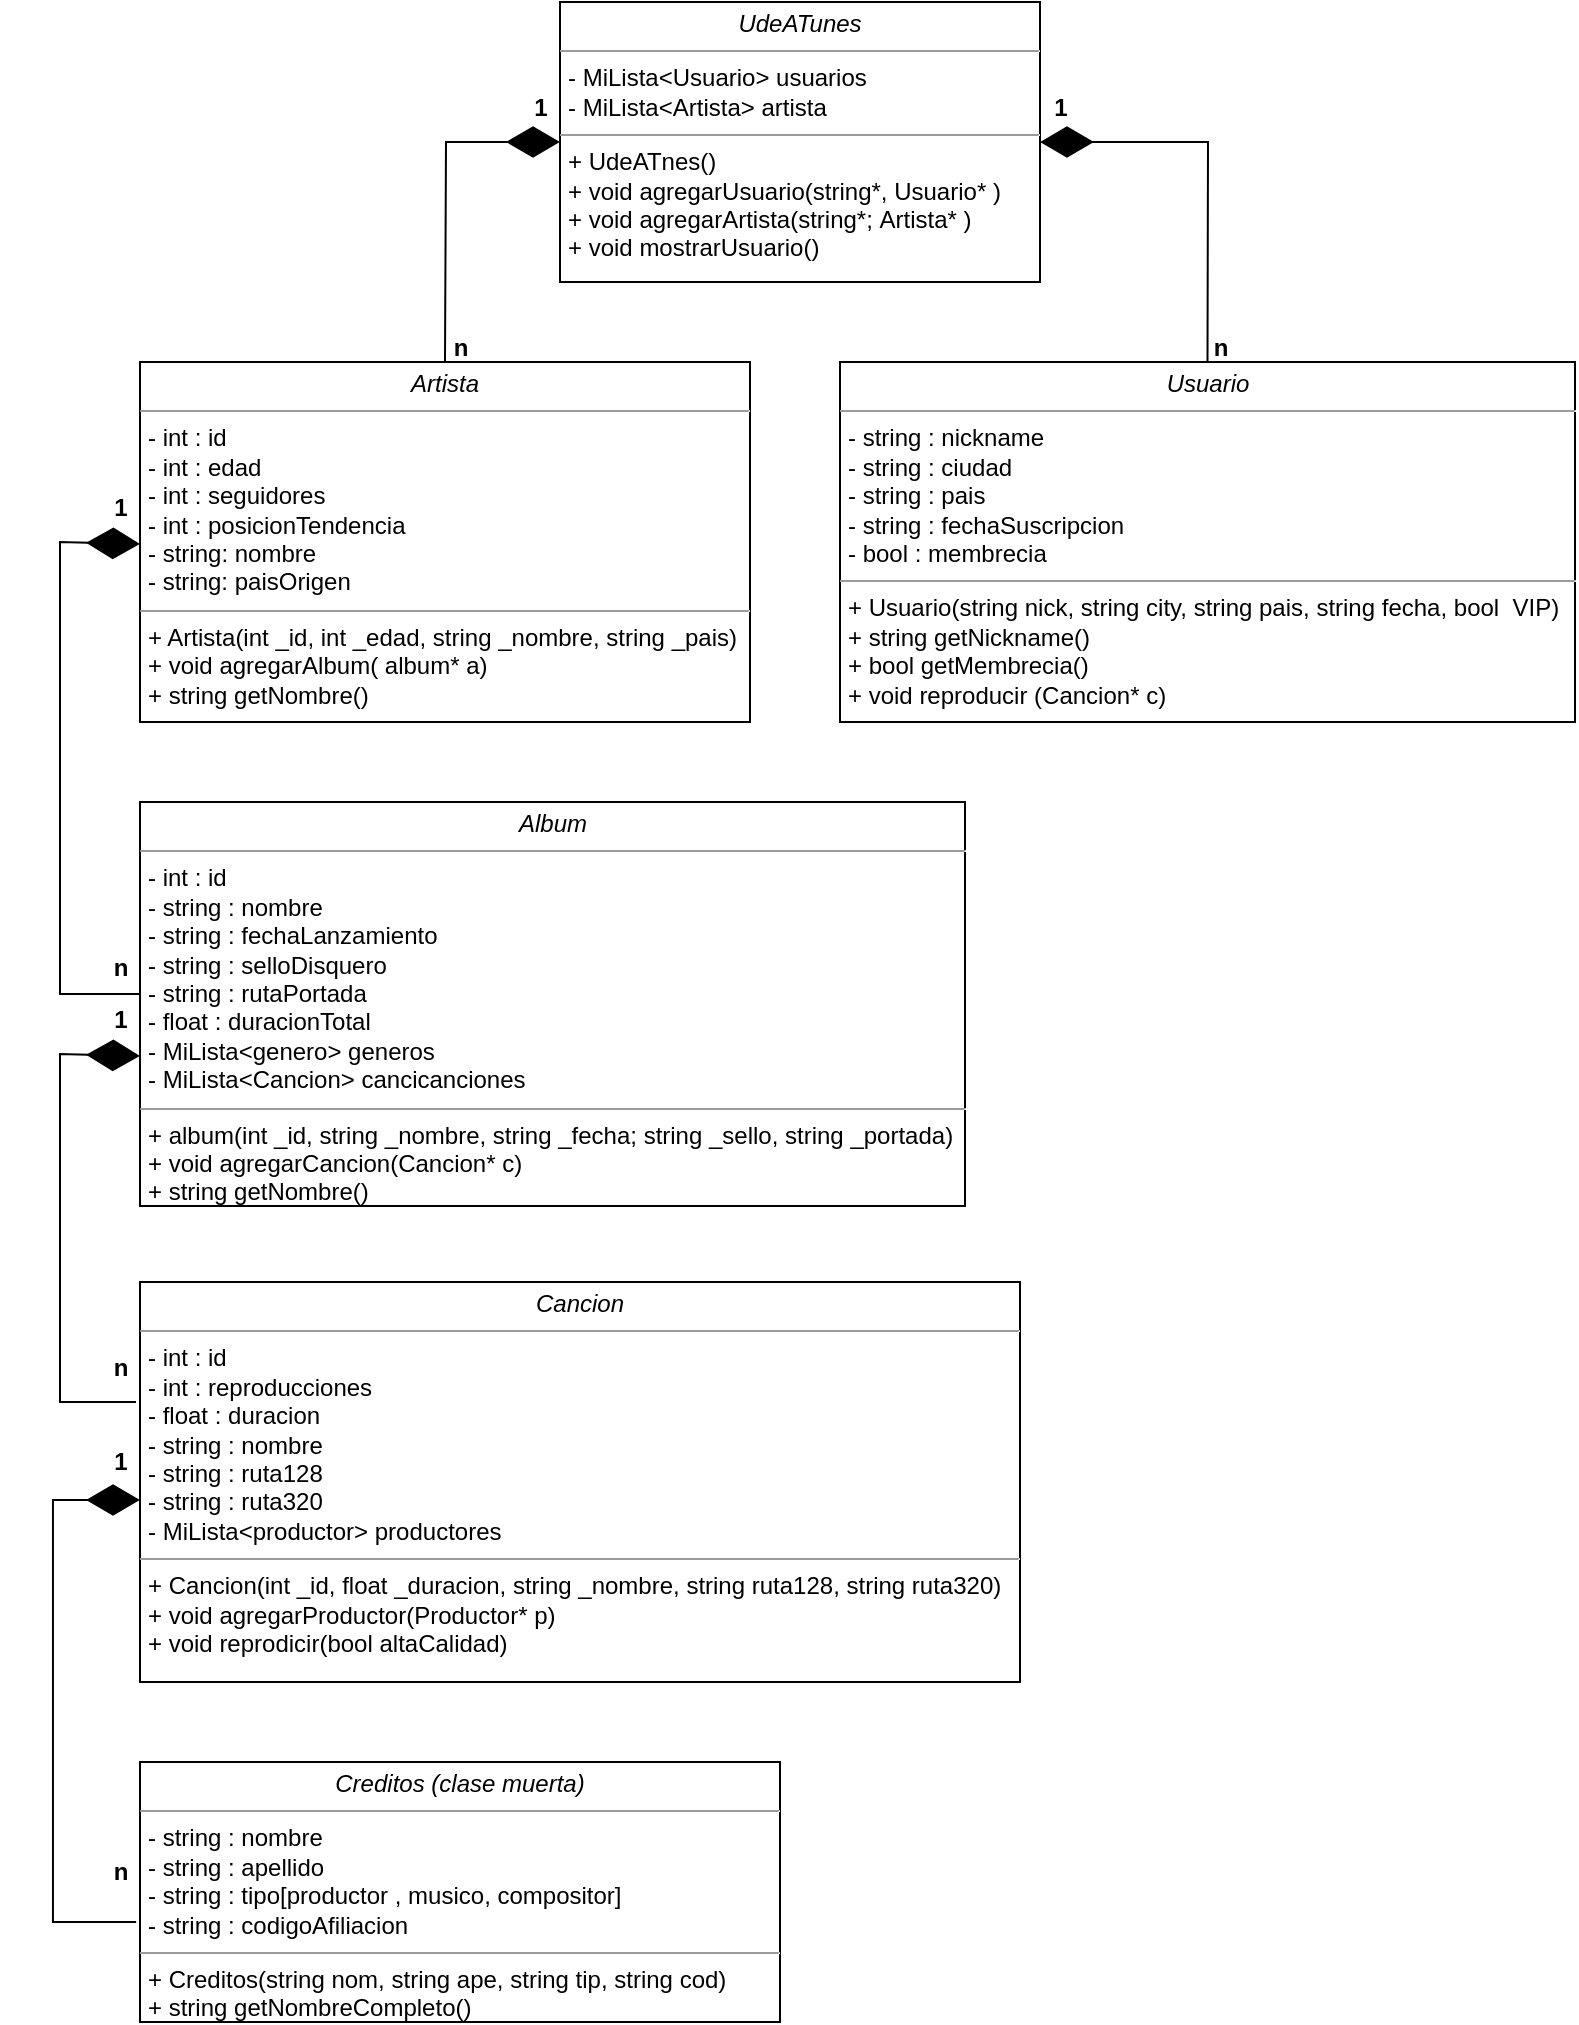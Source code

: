 <mxfile version="28.2.5">
  <diagram name="Page-1" id="c4acf3e9-155e-7222-9cf6-157b1a14988f">
    <mxGraphModel dx="1665" dy="841" grid="1" gridSize="10" guides="1" tooltips="1" connect="1" arrows="1" fold="1" page="1" pageScale="1" pageWidth="850" pageHeight="1100" background="none" math="0" shadow="0">
      <root>
        <mxCell id="0" />
        <mxCell id="1" parent="0" />
        <mxCell id="5d2195bd80daf111-18" value="&lt;p style=&quot;margin:0px;margin-top:4px;text-align:center;&quot;&gt;&lt;i&gt;Artista&lt;/i&gt;&lt;/p&gt;&lt;hr size=&quot;1&quot;&gt;&lt;p style=&quot;margin:0px;margin-left:4px;&quot;&gt;- int : id&lt;br&gt;&lt;/p&gt;&lt;p style=&quot;margin:0px;margin-left:4px;&quot;&gt;- int : edad&lt;/p&gt;&lt;p style=&quot;margin:0px;margin-left:4px;&quot;&gt;- int : seguidores&amp;nbsp;&lt;/p&gt;&lt;p style=&quot;margin:0px;margin-left:4px;&quot;&gt;- int : posicionTendencia&lt;/p&gt;&lt;p style=&quot;margin:0px;margin-left:4px;&quot;&gt;- string&lt;span style=&quot;background-color: transparent; color: light-dark(rgb(0, 0, 0), rgb(255, 255, 255));&quot;&gt;: nombre&lt;/span&gt;&lt;/p&gt;&lt;p style=&quot;margin:0px;margin-left:4px;&quot;&gt;- string: paisOrigen&lt;/p&gt;&lt;hr size=&quot;1&quot;&gt;&lt;p style=&quot;margin:0px;margin-left:4px;&quot;&gt;+ Artista(int _id,&amp;nbsp;&lt;span style=&quot;background-color: transparent; color: light-dark(rgb(0, 0, 0), rgb(255, 255, 255));&quot;&gt;int _edad,&amp;nbsp;&lt;/span&gt;&lt;span style=&quot;background-color: transparent; color: light-dark(rgb(0, 0, 0), rgb(255, 255, 255));&quot;&gt;string _&lt;/span&gt;&lt;span style=&quot;background-color: transparent; color: light-dark(rgb(0, 0, 0), rgb(255, 255, 255));&quot;&gt;nombre, string _pais)&lt;/span&gt;&lt;/p&gt;&lt;p style=&quot;margin:0px;margin-left:4px;&quot;&gt;&lt;span style=&quot;background-color: transparent; color: light-dark(rgb(0, 0, 0), rgb(255, 255, 255));&quot;&gt;+ void agregarAlbum( album* a)&lt;/span&gt;&lt;/p&gt;&lt;p style=&quot;margin:0px;margin-left:4px;&quot;&gt;+ string getNombre()&lt;/p&gt;" style="verticalAlign=top;align=left;overflow=fill;fontSize=12;fontFamily=Helvetica;html=1;rounded=0;shadow=0;comic=0;labelBackgroundColor=none;strokeWidth=1" parent="1" vertex="1">
          <mxGeometry x="90" y="200" width="305" height="180" as="geometry" />
        </mxCell>
        <mxCell id="5d2195bd80daf111-19" value="&lt;p style=&quot;margin:0px;margin-top:4px;text-align:center;&quot;&gt;&lt;i&gt;Usuario&lt;/i&gt;&lt;/p&gt;&lt;hr size=&quot;1&quot;&gt;&lt;p style=&quot;margin:0px;margin-left:4px;&quot;&gt;- string : nickname&amp;nbsp;&lt;/p&gt;&lt;p style=&quot;margin:0px;margin-left:4px;&quot;&gt;- string : ciudad&lt;/p&gt;&lt;p style=&quot;margin:0px;margin-left:4px;&quot;&gt;- string : pais&lt;/p&gt;&lt;p style=&quot;margin:0px;margin-left:4px;&quot;&gt;- string : fechaSuscripcion&lt;/p&gt;&lt;p style=&quot;margin:0px;margin-left:4px;&quot;&gt;- bool : membrecia&lt;/p&gt;&lt;hr size=&quot;1&quot;&gt;&lt;p style=&quot;margin:0px;margin-left:4px;&quot;&gt;+ Usuario(string nick, string city, string pais, string fecha, bool&amp;nbsp; VIP)&lt;/p&gt;&lt;p style=&quot;margin:0px;margin-left:4px;&quot;&gt;+ string getNickname()&lt;/p&gt;&lt;p style=&quot;margin:0px;margin-left:4px;&quot;&gt;+ bool getM&lt;span style=&quot;background-color: transparent; color: light-dark(rgb(0, 0, 0), rgb(255, 255, 255));&quot;&gt;embrecia&lt;/span&gt;&lt;span style=&quot;background-color: transparent; color: light-dark(rgb(0, 0, 0), rgb(255, 255, 255));&quot;&gt;()&lt;/span&gt;&lt;/p&gt;&lt;p style=&quot;margin:0px;margin-left:4px;&quot;&gt;+ void reproducir (Cancion* c)&lt;/p&gt;" style="verticalAlign=top;align=left;overflow=fill;fontSize=12;fontFamily=Helvetica;html=1;rounded=0;shadow=0;comic=0;labelBackgroundColor=none;strokeWidth=1" parent="1" vertex="1">
          <mxGeometry x="440" y="200" width="367.5" height="180" as="geometry" />
        </mxCell>
        <mxCell id="5d2195bd80daf111-20" value="&lt;p style=&quot;margin:0px;margin-top:4px;text-align:center;&quot;&gt;&lt;i&gt;Album&lt;/i&gt;&lt;/p&gt;&lt;hr size=&quot;1&quot;&gt;&lt;p style=&quot;margin:0px;margin-left:4px;&quot;&gt;- int : id&lt;/p&gt;&lt;p style=&quot;margin:0px;margin-left:4px;&quot;&gt;- string : nombre&lt;/p&gt;&lt;p style=&quot;margin:0px;margin-left:4px;&quot;&gt;- string : fechaLanzamiento&lt;/p&gt;&lt;p style=&quot;margin:0px;margin-left:4px;&quot;&gt;- string : selloDisquero&lt;/p&gt;&lt;p style=&quot;margin:0px;margin-left:4px;&quot;&gt;- string : rutaPortada&lt;/p&gt;&lt;p style=&quot;margin:0px;margin-left:4px;&quot;&gt;- float : duracionTotal&lt;/p&gt;&lt;p style=&quot;margin:0px;margin-left:4px;&quot;&gt;- MiLista&amp;lt;genero&amp;gt; generos&lt;/p&gt;&lt;p style=&quot;margin:0px;margin-left:4px;&quot;&gt;- MiLista&amp;lt;Cancion&amp;gt; cancicanciones&lt;/p&gt;&lt;hr size=&quot;1&quot;&gt;&lt;p style=&quot;margin:0px;margin-left:4px;&quot;&gt;+ album(int _id,&amp;nbsp;&lt;span style=&quot;background-color: transparent; color: light-dark(rgb(0, 0, 0), rgb(255, 255, 255));&quot;&gt;string _nombre,&lt;/span&gt;&lt;span style=&quot;background-color: transparent; color: light-dark(rgb(0, 0, 0), rgb(255, 255, 255));&quot;&gt;&amp;nbsp;string _fecha; &lt;/span&gt;&lt;span style=&quot;background-color: transparent; color: light-dark(rgb(0, 0, 0), rgb(255, 255, 255));&quot;&gt;string _sello,&amp;nbsp;&lt;/span&gt;&lt;span style=&quot;background-color: transparent; color: light-dark(rgb(0, 0, 0), rgb(255, 255, 255));&quot;&gt;string _portada)&lt;/span&gt;&lt;/p&gt;&lt;p style=&quot;margin: 0px 0px 0px 4px;&quot;&gt;+ void agregarCancion(Cancion* c)&lt;/p&gt;&lt;p style=&quot;margin: 0px 0px 0px 4px;&quot;&gt;+ string getNombre()&lt;/p&gt;" style="verticalAlign=top;align=left;overflow=fill;fontSize=12;fontFamily=Helvetica;html=1;rounded=0;shadow=0;comic=0;labelBackgroundColor=none;strokeWidth=1" parent="1" vertex="1">
          <mxGeometry x="90" y="420" width="412.5" height="202" as="geometry" />
        </mxCell>
        <mxCell id="kEO1N2rS-5H2nuJ377hE-1" value="&lt;p style=&quot;margin:0px;margin-top:4px;text-align:center;&quot;&gt;&lt;i&gt;Creditos (clase muerta)&lt;/i&gt;&lt;/p&gt;&lt;hr size=&quot;1&quot;&gt;&lt;p style=&quot;margin:0px;margin-left:4px;&quot;&gt;- string : nombre&lt;/p&gt;&lt;p style=&quot;margin:0px;margin-left:4px;&quot;&gt;&lt;span style=&quot;background-color: transparent; color: light-dark(rgb(0, 0, 0), rgb(255, 255, 255));&quot;&gt;- string : apellido&lt;/span&gt;&lt;/p&gt;&lt;p style=&quot;margin:0px;margin-left:4px;&quot;&gt;&lt;span style=&quot;background-color: transparent; color: light-dark(rgb(0, 0, 0), rgb(255, 255, 255));&quot;&gt;- string : tipo[productor , musico, compositor]&lt;/span&gt;&lt;/p&gt;&lt;p style=&quot;margin:0px;margin-left:4px;&quot;&gt;&lt;span style=&quot;background-color: transparent; color: light-dark(rgb(0, 0, 0), rgb(255, 255, 255));&quot;&gt;- string : codigoAfiliacion&lt;/span&gt;&lt;span style=&quot;background-color: transparent; color: light-dark(rgb(0, 0, 0), rgb(255, 255, 255));&quot;&gt;&amp;nbsp;&lt;/span&gt;&lt;/p&gt;&lt;hr size=&quot;1&quot;&gt;&lt;p style=&quot;margin:0px;margin-left:4px;&quot;&gt;+ Creditos(&lt;span style=&quot;background-color: transparent; color: light-dark(rgb(0, 0, 0), rgb(255, 255, 255));&quot;&gt;string nom,&amp;nbsp;&lt;/span&gt;&lt;span style=&quot;background-color: transparent; color: light-dark(rgb(0, 0, 0), rgb(255, 255, 255));&quot;&gt;string ape,&amp;nbsp;&lt;/span&gt;&lt;span style=&quot;background-color: transparent; color: light-dark(rgb(0, 0, 0), rgb(255, 255, 255));&quot;&gt;string tip,&amp;nbsp;&lt;/span&gt;&lt;span style=&quot;background-color: transparent; color: light-dark(rgb(0, 0, 0), rgb(255, 255, 255));&quot;&gt;string cod&lt;/span&gt;&lt;span style=&quot;background-color: transparent; color: light-dark(rgb(0, 0, 0), rgb(255, 255, 255));&quot;&gt;)&lt;/span&gt;&lt;/p&gt;&lt;p style=&quot;margin:0px;margin-left:4px;&quot;&gt;&lt;span style=&quot;background-color: transparent; color: light-dark(rgb(0, 0, 0), rgb(255, 255, 255));&quot;&gt;+ string getNombreCompleto()&lt;/span&gt;&lt;/p&gt;" style="verticalAlign=top;align=left;overflow=fill;fontSize=12;fontFamily=Helvetica;html=1;rounded=0;shadow=0;comic=0;labelBackgroundColor=none;strokeWidth=1" parent="1" vertex="1">
          <mxGeometry x="90" y="900" width="320" height="130" as="geometry" />
        </mxCell>
        <mxCell id="kEO1N2rS-5H2nuJ377hE-2" value="&lt;p style=&quot;margin:0px;margin-top:4px;text-align:center;&quot;&gt;&lt;i&gt;Cancion&lt;/i&gt;&lt;/p&gt;&lt;hr size=&quot;1&quot;&gt;&lt;p style=&quot;margin:0px;margin-left:4px;&quot;&gt;- int : id&amp;nbsp;&lt;/p&gt;&lt;p style=&quot;margin:0px;margin-left:4px;&quot;&gt;- int : reproducciones&lt;/p&gt;&lt;p style=&quot;margin:0px;margin-left:4px;&quot;&gt;- float : duracion&lt;/p&gt;&lt;p style=&quot;margin:0px;margin-left:4px;&quot;&gt;- string : nombre&lt;/p&gt;&lt;p style=&quot;margin:0px;margin-left:4px;&quot;&gt;- string : ruta128&lt;/p&gt;&lt;p style=&quot;margin:0px;margin-left:4px;&quot;&gt;- string : ruta320&lt;/p&gt;&lt;p style=&quot;margin:0px;margin-left:4px;&quot;&gt;- MiLista&amp;lt;productor&amp;gt; productores&lt;/p&gt;&lt;hr size=&quot;1&quot;&gt;&lt;p style=&quot;margin:0px;margin-left:4px;&quot;&gt;+ Cancion(&lt;span style=&quot;background-color: transparent; color: light-dark(rgb(0, 0, 0), rgb(255, 255, 255));&quot;&gt;int _id,&amp;nbsp;&lt;/span&gt;&lt;span style=&quot;background-color: transparent; color: light-dark(rgb(0, 0, 0), rgb(255, 255, 255));&quot;&gt;float _duracion,&lt;/span&gt;&lt;span style=&quot;background-color: transparent; color: light-dark(rgb(0, 0, 0), rgb(255, 255, 255));&quot;&gt;&amp;nbsp;string _nombre,&amp;nbsp;&lt;/span&gt;&lt;span style=&quot;background-color: transparent; color: light-dark(rgb(0, 0, 0), rgb(255, 255, 255));&quot;&gt;string ruta128,&lt;/span&gt;&lt;span style=&quot;background-color: transparent; color: light-dark(rgb(0, 0, 0), rgb(255, 255, 255));&quot;&gt;&amp;nbsp;string ruta320)&lt;/span&gt;&lt;/p&gt;&lt;p style=&quot;margin:0px;margin-left:4px;&quot;&gt;&lt;span style=&quot;background-color: transparent; color: light-dark(rgb(0, 0, 0), rgb(255, 255, 255));&quot;&gt;+ void agregarProductor(Productor* p)&lt;/span&gt;&lt;/p&gt;&lt;p style=&quot;margin:0px;margin-left:4px;&quot;&gt;&lt;span style=&quot;background-color: transparent; color: light-dark(rgb(0, 0, 0), rgb(255, 255, 255));&quot;&gt;+ void reprodicir(bool altaCalidad)&lt;/span&gt;&lt;/p&gt;" style="verticalAlign=top;align=left;overflow=fill;fontSize=12;fontFamily=Helvetica;html=1;rounded=0;shadow=0;comic=0;labelBackgroundColor=none;strokeWidth=1" parent="1" vertex="1">
          <mxGeometry x="90" y="660" width="440" height="200" as="geometry" />
        </mxCell>
        <mxCell id="kEO1N2rS-5H2nuJ377hE-3" value="&lt;p style=&quot;margin:0px;margin-top:4px;text-align:center;&quot;&gt;&lt;i&gt;UdeATunes&lt;/i&gt;&lt;/p&gt;&lt;hr size=&quot;1&quot;&gt;&lt;p style=&quot;margin:0px;margin-left:4px;&quot;&gt;- MiLista&amp;lt;Usuario&amp;gt; usuarios&lt;/p&gt;&lt;p style=&quot;margin:0px;margin-left:4px;&quot;&gt;-&amp;nbsp;&lt;span style=&quot;background-color: transparent; color: light-dark(rgb(0, 0, 0), rgb(255, 255, 255));&quot;&gt;MiLista&amp;lt;Artista&amp;gt; artista&lt;/span&gt;&lt;/p&gt;&lt;hr size=&quot;1&quot;&gt;&lt;p style=&quot;margin:0px;margin-left:4px;&quot;&gt;+ UdeATnes()&lt;/p&gt;&lt;p style=&quot;margin:0px;margin-left:4px;&quot;&gt;+ void agregarUsuario(&lt;span style=&quot;background-color: transparent; color: light-dark(rgb(0, 0, 0), rgb(255, 255, 255));&quot;&gt;string*,&amp;nbsp;&lt;/span&gt;&lt;span style=&quot;background-color: transparent; color: light-dark(rgb(0, 0, 0), rgb(255, 255, 255));&quot;&gt;Usuario* )&lt;/span&gt;&lt;/p&gt;&lt;p style=&quot;margin:0px;margin-left:4px;&quot;&gt;+ void&amp;nbsp;&lt;span style=&quot;background-color: transparent; color: light-dark(rgb(0, 0, 0), rgb(255, 255, 255));&quot;&gt;agregarArtista(string*;&amp;nbsp;&lt;/span&gt;&lt;span style=&quot;background-color: transparent; color: light-dark(rgb(0, 0, 0), rgb(255, 255, 255));&quot;&gt;Artista*&lt;/span&gt;&lt;span style=&quot;background-color: transparent; color: light-dark(rgb(0, 0, 0), rgb(255, 255, 255));&quot;&gt;&amp;nbsp;)&lt;/span&gt;&lt;/p&gt;&lt;p style=&quot;margin:0px;margin-left:4px;&quot;&gt;&lt;span style=&quot;background-color: transparent; color: light-dark(rgb(0, 0, 0), rgb(255, 255, 255));&quot;&gt;+ void mostrarUsuario()&lt;/span&gt;&lt;/p&gt;&lt;p style=&quot;margin:0px;margin-left:4px;&quot;&gt;&lt;span style=&quot;background-color: transparent; color: light-dark(rgb(0, 0, 0), rgb(255, 255, 255));&quot;&gt;&lt;br&gt;&lt;/span&gt;&lt;/p&gt;" style="verticalAlign=top;align=left;overflow=fill;fontSize=12;fontFamily=Helvetica;html=1;rounded=0;shadow=0;comic=0;labelBackgroundColor=none;strokeWidth=1" parent="1" vertex="1">
          <mxGeometry x="300" y="20" width="240" height="140" as="geometry" />
        </mxCell>
        <mxCell id="jF2GMinok_9fXjJ2wsCy-1" value="" style="endArrow=diamondThin;endFill=1;endSize=24;html=1;rounded=0;exitX=0.5;exitY=0;exitDx=0;exitDy=0;entryX=0;entryY=0.5;entryDx=0;entryDy=0;" parent="1" source="5d2195bd80daf111-18" target="kEO1N2rS-5H2nuJ377hE-3" edge="1">
          <mxGeometry width="160" relative="1" as="geometry">
            <mxPoint x="80.14" y="131.98" as="sourcePoint" />
            <mxPoint x="284.08" y="90" as="targetPoint" />
            <Array as="points">
              <mxPoint x="243" y="90" />
            </Array>
          </mxGeometry>
        </mxCell>
        <mxCell id="jF2GMinok_9fXjJ2wsCy-2" value="" style="endArrow=diamondThin;endFill=1;endSize=24;html=1;rounded=0;exitX=0.5;exitY=0;exitDx=0;exitDy=0;entryX=1;entryY=0.5;entryDx=0;entryDy=0;" parent="1" source="5d2195bd80daf111-19" target="kEO1N2rS-5H2nuJ377hE-3" edge="1">
          <mxGeometry width="160" relative="1" as="geometry">
            <mxPoint x="630" y="180" as="sourcePoint" />
            <mxPoint x="687" y="70" as="targetPoint" />
            <Array as="points">
              <mxPoint x="624" y="90" />
            </Array>
          </mxGeometry>
        </mxCell>
        <mxCell id="jF2GMinok_9fXjJ2wsCy-3" value="n" style="text;align=center;fontStyle=1;verticalAlign=middle;spacingLeft=3;spacingRight=3;strokeColor=none;rotatable=0;points=[[0,0.5],[1,0.5]];portConstraint=eastwest;html=1;" parent="1" vertex="1">
          <mxGeometry x="210" y="180" width="80" height="26" as="geometry" />
        </mxCell>
        <mxCell id="jF2GMinok_9fXjJ2wsCy-4" value="n" style="text;align=center;fontStyle=1;verticalAlign=middle;spacingLeft=3;spacingRight=3;strokeColor=none;rotatable=0;points=[[0,0.5],[1,0.5]];portConstraint=eastwest;html=1;" parent="1" vertex="1">
          <mxGeometry x="590" y="180" width="80" height="26" as="geometry" />
        </mxCell>
        <mxCell id="jF2GMinok_9fXjJ2wsCy-5" value="1" style="text;align=center;fontStyle=1;verticalAlign=middle;spacingLeft=3;spacingRight=3;strokeColor=none;rotatable=0;points=[[0,0.5],[1,0.5]];portConstraint=eastwest;html=1;" parent="1" vertex="1">
          <mxGeometry x="510" y="60" width="80" height="26" as="geometry" />
        </mxCell>
        <mxCell id="jF2GMinok_9fXjJ2wsCy-6" value="1" style="text;align=center;fontStyle=1;verticalAlign=middle;spacingLeft=3;spacingRight=3;strokeColor=none;rotatable=0;points=[[0,0.5],[1,0.5]];portConstraint=eastwest;html=1;" parent="1" vertex="1">
          <mxGeometry x="250" y="60" width="80" height="26" as="geometry" />
        </mxCell>
        <mxCell id="jF2GMinok_9fXjJ2wsCy-8" value="" style="endArrow=diamondThin;endFill=1;endSize=24;html=1;rounded=0;entryX=0;entryY=0.5;entryDx=0;entryDy=0;exitX=0;exitY=0.5;exitDx=0;exitDy=0;" parent="1" edge="1">
          <mxGeometry width="160" relative="1" as="geometry">
            <mxPoint x="90" y="516" as="sourcePoint" />
            <mxPoint x="90" y="291" as="targetPoint" />
            <Array as="points">
              <mxPoint x="50" y="516" />
              <mxPoint x="50" y="290" />
            </Array>
          </mxGeometry>
        </mxCell>
        <mxCell id="jF2GMinok_9fXjJ2wsCy-10" value="n" style="text;align=center;fontStyle=1;verticalAlign=middle;spacingLeft=3;spacingRight=3;strokeColor=none;rotatable=0;points=[[0,0.5],[1,0.5]];portConstraint=eastwest;html=1;" parent="1" vertex="1">
          <mxGeometry x="40" y="490" width="80" height="26" as="geometry" />
        </mxCell>
        <mxCell id="jF2GMinok_9fXjJ2wsCy-11" value="1" style="text;align=center;fontStyle=1;verticalAlign=middle;spacingLeft=3;spacingRight=3;strokeColor=none;rotatable=0;points=[[0,0.5],[1,0.5]];portConstraint=eastwest;html=1;" parent="1" vertex="1">
          <mxGeometry x="40" y="260" width="80" height="26" as="geometry" />
        </mxCell>
        <mxCell id="jF2GMinok_9fXjJ2wsCy-13" value="" style="endArrow=diamondThin;endFill=1;endSize=24;html=1;rounded=0;entryX=0;entryY=0.5;entryDx=0;entryDy=0;" parent="1" edge="1">
          <mxGeometry width="160" relative="1" as="geometry">
            <mxPoint x="88" y="720" as="sourcePoint" />
            <mxPoint x="90" y="547" as="targetPoint" />
            <Array as="points">
              <mxPoint x="50" y="720" />
              <mxPoint x="50" y="546" />
            </Array>
          </mxGeometry>
        </mxCell>
        <mxCell id="jF2GMinok_9fXjJ2wsCy-14" value="n" style="text;align=center;fontStyle=1;verticalAlign=middle;spacingLeft=3;spacingRight=3;strokeColor=none;rotatable=0;points=[[0,0.5],[1,0.5]];portConstraint=eastwest;html=1;" parent="1" vertex="1">
          <mxGeometry x="40" y="690" width="80" height="26" as="geometry" />
        </mxCell>
        <mxCell id="jF2GMinok_9fXjJ2wsCy-15" value="1" style="text;align=center;fontStyle=1;verticalAlign=middle;spacingLeft=3;spacingRight=3;strokeColor=none;rotatable=0;points=[[0,0.5],[1,0.5]];portConstraint=eastwest;html=1;" parent="1" vertex="1">
          <mxGeometry x="40" y="516" width="80" height="26" as="geometry" />
        </mxCell>
        <mxCell id="jF2GMinok_9fXjJ2wsCy-16" value="" style="endArrow=diamondThin;endFill=1;endSize=24;html=1;rounded=0;exitX=-0.006;exitY=0.615;exitDx=0;exitDy=0;exitPerimeter=0;" parent="1" source="kEO1N2rS-5H2nuJ377hE-1" edge="1">
          <mxGeometry width="160" relative="1" as="geometry">
            <mxPoint x="90.0" y="991.02" as="sourcePoint" />
            <mxPoint x="90" y="769" as="targetPoint" />
            <Array as="points">
              <mxPoint x="46.48" y="980" />
              <mxPoint x="46.48" y="769" />
            </Array>
          </mxGeometry>
        </mxCell>
        <mxCell id="jF2GMinok_9fXjJ2wsCy-17" value="n" style="text;align=center;fontStyle=1;verticalAlign=middle;spacingLeft=3;spacingRight=3;strokeColor=none;rotatable=0;points=[[0,0.5],[1,0.5]];portConstraint=eastwest;html=1;" parent="1" vertex="1">
          <mxGeometry x="40" y="942" width="80" height="26" as="geometry" />
        </mxCell>
        <mxCell id="jF2GMinok_9fXjJ2wsCy-18" value="1" style="text;align=center;fontStyle=1;verticalAlign=middle;spacingLeft=3;spacingRight=3;strokeColor=none;rotatable=0;points=[[0,0.5],[1,0.5]];portConstraint=eastwest;html=1;" parent="1" vertex="1">
          <mxGeometry x="40" y="731" width="80" height="38" as="geometry" />
        </mxCell>
      </root>
    </mxGraphModel>
  </diagram>
</mxfile>
